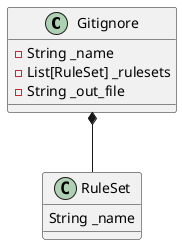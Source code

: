 @startuml
'https://plantuml.com/class-diagram


Gitignore *-- RuleSet

class RuleSet {
    String _name
}

class Gitignore {
    - String _name
    - List[RuleSet] _rulesets
    - String _out_file
}


@enduml